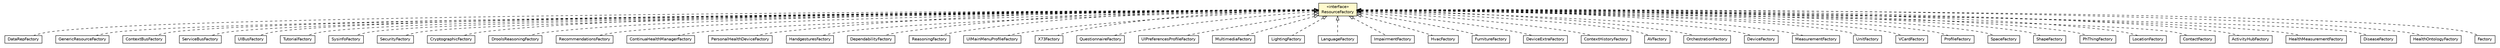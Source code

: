 #!/usr/local/bin/dot
#
# Class diagram 
# Generated by UMLGraph version R5_6-24-gf6e263 (http://www.umlgraph.org/)
#

digraph G {
	edge [fontname="Helvetica",fontsize=10,labelfontname="Helvetica",labelfontsize=10];
	node [fontname="Helvetica",fontsize=10,shape=plaintext];
	nodesep=0.25;
	ranksep=0.5;
	// org.universAAL.middleware.datarep.DataRepFactory
	c6767354 [label=<<table title="org.universAAL.middleware.datarep.DataRepFactory" border="0" cellborder="1" cellspacing="0" cellpadding="2" port="p" href="../datarep/DataRepFactory.html">
		<tr><td><table border="0" cellspacing="0" cellpadding="1">
<tr><td align="center" balign="center"> DataRepFactory </td></tr>
		</table></td></tr>
		</table>>, URL="../datarep/DataRepFactory.html", fontname="Helvetica", fontcolor="black", fontsize=10.0];
	// org.universAAL.middleware.rdf.ResourceFactory
	c6767366 [label=<<table title="org.universAAL.middleware.rdf.ResourceFactory" border="0" cellborder="1" cellspacing="0" cellpadding="2" port="p" bgcolor="lemonChiffon" href="./ResourceFactory.html">
		<tr><td><table border="0" cellspacing="0" cellpadding="1">
<tr><td align="center" balign="center"> &#171;interface&#187; </td></tr>
<tr><td align="center" balign="center"> ResourceFactory </td></tr>
		</table></td></tr>
		</table>>, URL="./ResourceFactory.html", fontname="Helvetica", fontcolor="black", fontsize=10.0];
	// org.universAAL.middleware.owl.generic.GenericResourceFactory
	c6767429 [label=<<table title="org.universAAL.middleware.owl.generic.GenericResourceFactory" border="0" cellborder="1" cellspacing="0" cellpadding="2" port="p" href="../owl/generic/GenericResourceFactory.html">
		<tr><td><table border="0" cellspacing="0" cellpadding="1">
<tr><td align="center" balign="center"> GenericResourceFactory </td></tr>
		</table></td></tr>
		</table>>, URL="../owl/generic/GenericResourceFactory.html", fontname="Helvetica", fontcolor="black", fontsize=10.0];
	// org.universAAL.middleware.context.impl.ContextBusFactory
	c6767664 [label=<<table title="org.universAAL.middleware.context.impl.ContextBusFactory" border="0" cellborder="1" cellspacing="0" cellpadding="2" port="p" href="../context/impl/ContextBusFactory.html">
		<tr><td><table border="0" cellspacing="0" cellpadding="1">
<tr><td align="center" balign="center"> ContextBusFactory </td></tr>
		</table></td></tr>
		</table>>, URL="../context/impl/ContextBusFactory.html", fontname="Helvetica", fontcolor="black", fontsize=10.0];
	// org.universAAL.middleware.service.impl.ServiceBusFactory
	c6767723 [label=<<table title="org.universAAL.middleware.service.impl.ServiceBusFactory" border="0" cellborder="1" cellspacing="0" cellpadding="2" port="p" href="../service/impl/ServiceBusFactory.html">
		<tr><td><table border="0" cellspacing="0" cellpadding="1">
<tr><td align="center" balign="center"> ServiceBusFactory </td></tr>
		</table></td></tr>
		</table>>, URL="../service/impl/ServiceBusFactory.html", fontname="Helvetica", fontcolor="black", fontsize=10.0];
	// org.universAAL.middleware.ui.impl.UIBusFactory
	c6767765 [label=<<table title="org.universAAL.middleware.ui.impl.UIBusFactory" border="0" cellborder="1" cellspacing="0" cellpadding="2" port="p" href="../ui/impl/UIBusFactory.html">
		<tr><td><table border="0" cellspacing="0" cellpadding="1">
<tr><td align="center" balign="center"> UIBusFactory </td></tr>
		</table></td></tr>
		</table>>, URL="../ui/impl/UIBusFactory.html", fontname="Helvetica", fontcolor="black", fontsize=10.0];
	// org.universAAL.ontology.TutorialFactory
	c6767808 [label=<<table title="org.universAAL.ontology.TutorialFactory" border="0" cellborder="1" cellspacing="0" cellpadding="2" port="p" href="../../ontology/TutorialFactory.html">
		<tr><td><table border="0" cellspacing="0" cellpadding="1">
<tr><td align="center" balign="center"> TutorialFactory </td></tr>
		</table></td></tr>
		</table>>, URL="../../ontology/TutorialFactory.html", fontname="Helvetica", fontcolor="black", fontsize=10.0];
	// org.universAAL.ontology.SysinfoFactory
	c6767809 [label=<<table title="org.universAAL.ontology.SysinfoFactory" border="0" cellborder="1" cellspacing="0" cellpadding="2" port="p" href="../../ontology/SysinfoFactory.html">
		<tr><td><table border="0" cellspacing="0" cellpadding="1">
<tr><td align="center" balign="center"> SysinfoFactory </td></tr>
		</table></td></tr>
		</table>>, URL="../../ontology/SysinfoFactory.html", fontname="Helvetica", fontcolor="black", fontsize=10.0];
	// org.universAAL.ontology.SecurityFactory
	c6767812 [label=<<table title="org.universAAL.ontology.SecurityFactory" border="0" cellborder="1" cellspacing="0" cellpadding="2" port="p" href="../../ontology/SecurityFactory.html">
		<tr><td><table border="0" cellspacing="0" cellpadding="1">
<tr><td align="center" balign="center"> SecurityFactory </td></tr>
		</table></td></tr>
		</table>>, URL="../../ontology/SecurityFactory.html", fontname="Helvetica", fontcolor="black", fontsize=10.0];
	// org.universAAL.ontology.CryptographicFactory
	c6767813 [label=<<table title="org.universAAL.ontology.CryptographicFactory" border="0" cellborder="1" cellspacing="0" cellpadding="2" port="p" href="../../ontology/CryptographicFactory.html">
		<tr><td><table border="0" cellspacing="0" cellpadding="1">
<tr><td align="center" balign="center"> CryptographicFactory </td></tr>
		</table></td></tr>
		</table>>, URL="../../ontology/CryptographicFactory.html", fontname="Helvetica", fontcolor="black", fontsize=10.0];
	// org.universAAL.ontology.DroolsReasoningFactory
	c6767816 [label=<<table title="org.universAAL.ontology.DroolsReasoningFactory" border="0" cellborder="1" cellspacing="0" cellpadding="2" port="p" href="../../ontology/DroolsReasoningFactory.html">
		<tr><td><table border="0" cellspacing="0" cellpadding="1">
<tr><td align="center" balign="center"> DroolsReasoningFactory </td></tr>
		</table></td></tr>
		</table>>, URL="../../ontology/DroolsReasoningFactory.html", fontname="Helvetica", fontcolor="black", fontsize=10.0];
	// org.universAAL.ontology.RecommendationsFactory
	c6767818 [label=<<table title="org.universAAL.ontology.RecommendationsFactory" border="0" cellborder="1" cellspacing="0" cellpadding="2" port="p" href="../../ontology/RecommendationsFactory.html">
		<tr><td><table border="0" cellspacing="0" cellpadding="1">
<tr><td align="center" balign="center"> RecommendationsFactory </td></tr>
		</table></td></tr>
		</table>>, URL="../../ontology/RecommendationsFactory.html", fontname="Helvetica", fontcolor="black", fontsize=10.0];
	// org.universAAL.ontology.ContinuaHealthManagerFactory
	c6767819 [label=<<table title="org.universAAL.ontology.ContinuaHealthManagerFactory" border="0" cellborder="1" cellspacing="0" cellpadding="2" port="p" href="../../ontology/ContinuaHealthManagerFactory.html">
		<tr><td><table border="0" cellspacing="0" cellpadding="1">
<tr><td align="center" balign="center"> ContinuaHealthManagerFactory </td></tr>
		</table></td></tr>
		</table>>, URL="../../ontology/ContinuaHealthManagerFactory.html", fontname="Helvetica", fontcolor="black", fontsize=10.0];
	// org.universAAL.ontology.PersonalHealthDeviceFactory
	c6767821 [label=<<table title="org.universAAL.ontology.PersonalHealthDeviceFactory" border="0" cellborder="1" cellspacing="0" cellpadding="2" port="p" href="../../ontology/PersonalHealthDeviceFactory.html">
		<tr><td><table border="0" cellspacing="0" cellpadding="1">
<tr><td align="center" balign="center"> PersonalHealthDeviceFactory </td></tr>
		</table></td></tr>
		</table>>, URL="../../ontology/PersonalHealthDeviceFactory.html", fontname="Helvetica", fontcolor="black", fontsize=10.0];
	// org.universAAL.ontology.HandgesturesFactory
	c6767824 [label=<<table title="org.universAAL.ontology.HandgesturesFactory" border="0" cellborder="1" cellspacing="0" cellpadding="2" port="p" href="../../ontology/HandgesturesFactory.html">
		<tr><td><table border="0" cellspacing="0" cellpadding="1">
<tr><td align="center" balign="center"> HandgesturesFactory </td></tr>
		</table></td></tr>
		</table>>, URL="../../ontology/HandgesturesFactory.html", fontname="Helvetica", fontcolor="black", fontsize=10.0];
	// org.universAAL.ontology.DependabilityFactory
	c6767825 [label=<<table title="org.universAAL.ontology.DependabilityFactory" border="0" cellborder="1" cellspacing="0" cellpadding="2" port="p" href="../../ontology/DependabilityFactory.html">
		<tr><td><table border="0" cellspacing="0" cellpadding="1">
<tr><td align="center" balign="center"> DependabilityFactory </td></tr>
		</table></td></tr>
		</table>>, URL="../../ontology/DependabilityFactory.html", fontname="Helvetica", fontcolor="black", fontsize=10.0];
	// org.universAAL.ontology.ReasoningFactory
	c6767827 [label=<<table title="org.universAAL.ontology.ReasoningFactory" border="0" cellborder="1" cellspacing="0" cellpadding="2" port="p" href="../../ontology/ReasoningFactory.html">
		<tr><td><table border="0" cellspacing="0" cellpadding="1">
<tr><td align="center" balign="center"> ReasoningFactory </td></tr>
		</table></td></tr>
		</table>>, URL="../../ontology/ReasoningFactory.html", fontname="Helvetica", fontcolor="black", fontsize=10.0];
	// org.universAAL.ontology.UIMainMenuProfileFactory
	c6767830 [label=<<table title="org.universAAL.ontology.UIMainMenuProfileFactory" border="0" cellborder="1" cellspacing="0" cellpadding="2" port="p" href="../../ontology/UIMainMenuProfileFactory.html">
		<tr><td><table border="0" cellspacing="0" cellpadding="1">
<tr><td align="center" balign="center"> UIMainMenuProfileFactory </td></tr>
		</table></td></tr>
		</table>>, URL="../../ontology/UIMainMenuProfileFactory.html", fontname="Helvetica", fontcolor="black", fontsize=10.0];
	// org.universAAL.ontology.X73Factory
	c6767832 [label=<<table title="org.universAAL.ontology.X73Factory" border="0" cellborder="1" cellspacing="0" cellpadding="2" port="p" href="../../ontology/X73Factory.html">
		<tr><td><table border="0" cellspacing="0" cellpadding="1">
<tr><td align="center" balign="center"> X73Factory </td></tr>
		</table></td></tr>
		</table>>, URL="../../ontology/X73Factory.html", fontname="Helvetica", fontcolor="black", fontsize=10.0];
	// org.universAAL.ontology.QuestionnaireFactory
	c6767833 [label=<<table title="org.universAAL.ontology.QuestionnaireFactory" border="0" cellborder="1" cellspacing="0" cellpadding="2" port="p" href="../../ontology/QuestionnaireFactory.html">
		<tr><td><table border="0" cellspacing="0" cellpadding="1">
<tr><td align="center" balign="center"> QuestionnaireFactory </td></tr>
		</table></td></tr>
		</table>>, URL="../../ontology/QuestionnaireFactory.html", fontname="Helvetica", fontcolor="black", fontsize=10.0];
	// org.universAAL.ontology.UIPreferencesProfileFactory
	c6767836 [label=<<table title="org.universAAL.ontology.UIPreferencesProfileFactory" border="0" cellborder="1" cellspacing="0" cellpadding="2" port="p" href="../../ontology/UIPreferencesProfileFactory.html">
		<tr><td><table border="0" cellspacing="0" cellpadding="1">
<tr><td align="center" balign="center"> UIPreferencesProfileFactory </td></tr>
		</table></td></tr>
		</table>>, URL="../../ontology/UIPreferencesProfileFactory.html", fontname="Helvetica", fontcolor="black", fontsize=10.0];
	// org.universAAL.ontology.MultimediaFactory
	c6767838 [label=<<table title="org.universAAL.ontology.MultimediaFactory" border="0" cellborder="1" cellspacing="0" cellpadding="2" port="p" href="../../ontology/MultimediaFactory.html">
		<tr><td><table border="0" cellspacing="0" cellpadding="1">
<tr><td align="center" balign="center"> MultimediaFactory </td></tr>
		</table></td></tr>
		</table>>, URL="../../ontology/MultimediaFactory.html", fontname="Helvetica", fontcolor="black", fontsize=10.0];
	// org.universAAL.ontology.LightingFactory
	c6767839 [label=<<table title="org.universAAL.ontology.LightingFactory" border="0" cellborder="1" cellspacing="0" cellpadding="2" port="p" href="../../ontology/LightingFactory.html">
		<tr><td><table border="0" cellspacing="0" cellpadding="1">
<tr><td align="center" balign="center"> LightingFactory </td></tr>
		</table></td></tr>
		</table>>, URL="../../ontology/LightingFactory.html", fontname="Helvetica", fontcolor="black", fontsize=10.0];
	// org.universAAL.ontology.LanguageFactory
	c6767842 [label=<<table title="org.universAAL.ontology.LanguageFactory" border="0" cellborder="1" cellspacing="0" cellpadding="2" port="p" href="../../ontology/LanguageFactory.html">
		<tr><td><table border="0" cellspacing="0" cellpadding="1">
<tr><td align="center" balign="center"> LanguageFactory </td></tr>
		</table></td></tr>
		</table>>, URL="../../ontology/LanguageFactory.html", fontname="Helvetica", fontcolor="black", fontsize=10.0];
	// org.universAAL.ontology.ImpairmentFactory
	c6767844 [label=<<table title="org.universAAL.ontology.ImpairmentFactory" border="0" cellborder="1" cellspacing="0" cellpadding="2" port="p" href="../../ontology/ImpairmentFactory.html">
		<tr><td><table border="0" cellspacing="0" cellpadding="1">
<tr><td align="center" balign="center"> ImpairmentFactory </td></tr>
		</table></td></tr>
		</table>>, URL="../../ontology/ImpairmentFactory.html", fontname="Helvetica", fontcolor="black", fontsize=10.0];
	// org.universAAL.ontology.HvacFactory
	c6767845 [label=<<table title="org.universAAL.ontology.HvacFactory" border="0" cellborder="1" cellspacing="0" cellpadding="2" port="p" href="../../ontology/HvacFactory.html">
		<tr><td><table border="0" cellspacing="0" cellpadding="1">
<tr><td align="center" balign="center"> HvacFactory </td></tr>
		</table></td></tr>
		</table>>, URL="../../ontology/HvacFactory.html", fontname="Helvetica", fontcolor="black", fontsize=10.0];
	// org.universAAL.ontology.FurnitureFactory
	c6767848 [label=<<table title="org.universAAL.ontology.FurnitureFactory" border="0" cellborder="1" cellspacing="0" cellpadding="2" port="p" href="../../ontology/FurnitureFactory.html">
		<tr><td><table border="0" cellspacing="0" cellpadding="1">
<tr><td align="center" balign="center"> FurnitureFactory </td></tr>
		</table></td></tr>
		</table>>, URL="../../ontology/FurnitureFactory.html", fontname="Helvetica", fontcolor="black", fontsize=10.0];
	// org.universAAL.ontology.DeviceExtraFactory
	c6767850 [label=<<table title="org.universAAL.ontology.DeviceExtraFactory" border="0" cellborder="1" cellspacing="0" cellpadding="2" port="p" href="../../ontology/DeviceExtraFactory.html">
		<tr><td><table border="0" cellspacing="0" cellpadding="1">
<tr><td align="center" balign="center"> DeviceExtraFactory </td></tr>
		</table></td></tr>
		</table>>, URL="../../ontology/DeviceExtraFactory.html", fontname="Helvetica", fontcolor="black", fontsize=10.0];
	// org.universAAL.ontology.ContextHistoryFactory
	c6767853 [label=<<table title="org.universAAL.ontology.ContextHistoryFactory" border="0" cellborder="1" cellspacing="0" cellpadding="2" port="p" href="../../ontology/ContextHistoryFactory.html">
		<tr><td><table border="0" cellspacing="0" cellpadding="1">
<tr><td align="center" balign="center"> ContextHistoryFactory </td></tr>
		</table></td></tr>
		</table>>, URL="../../ontology/ContextHistoryFactory.html", fontname="Helvetica", fontcolor="black", fontsize=10.0];
	// org.universAAL.ontology.AVFactory
	c6767854 [label=<<table title="org.universAAL.ontology.AVFactory" border="0" cellborder="1" cellspacing="0" cellpadding="2" port="p" href="../../ontology/AVFactory.html">
		<tr><td><table border="0" cellspacing="0" cellpadding="1">
<tr><td align="center" balign="center"> AVFactory </td></tr>
		</table></td></tr>
		</table>>, URL="../../ontology/AVFactory.html", fontname="Helvetica", fontcolor="black", fontsize=10.0];
	// org.universAAL.ontology.OrchestrationFactory
	c6767856 [label=<<table title="org.universAAL.ontology.OrchestrationFactory" border="0" cellborder="1" cellspacing="0" cellpadding="2" port="p" href="../../ontology/OrchestrationFactory.html">
		<tr><td><table border="0" cellspacing="0" cellpadding="1">
<tr><td align="center" balign="center"> OrchestrationFactory </td></tr>
		</table></td></tr>
		</table>>, URL="../../ontology/OrchestrationFactory.html", fontname="Helvetica", fontcolor="black", fontsize=10.0];
	// org.universAAL.ontology.DeviceFactory
	c6767859 [label=<<table title="org.universAAL.ontology.DeviceFactory" border="0" cellborder="1" cellspacing="0" cellpadding="2" port="p" href="../../ontology/DeviceFactory.html">
		<tr><td><table border="0" cellspacing="0" cellpadding="1">
<tr><td align="center" balign="center"> DeviceFactory </td></tr>
		</table></td></tr>
		</table>>, URL="../../ontology/DeviceFactory.html", fontname="Helvetica", fontcolor="black", fontsize=10.0];
	// org.universAAL.ontology.MeasurementFactory
	c6767862 [label=<<table title="org.universAAL.ontology.MeasurementFactory" border="0" cellborder="1" cellspacing="0" cellpadding="2" port="p" href="../../ontology/MeasurementFactory.html">
		<tr><td><table border="0" cellspacing="0" cellpadding="1">
<tr><td align="center" balign="center"> MeasurementFactory </td></tr>
		</table></td></tr>
		</table>>, URL="../../ontology/MeasurementFactory.html", fontname="Helvetica", fontcolor="black", fontsize=10.0];
	// org.universAAL.ontology.UnitFactory
	c6767863 [label=<<table title="org.universAAL.ontology.UnitFactory" border="0" cellborder="1" cellspacing="0" cellpadding="2" port="p" href="../../ontology/UnitFactory.html">
		<tr><td><table border="0" cellspacing="0" cellpadding="1">
<tr><td align="center" balign="center"> UnitFactory </td></tr>
		</table></td></tr>
		</table>>, URL="../../ontology/UnitFactory.html", fontname="Helvetica", fontcolor="black", fontsize=10.0];
	// org.universAAL.ontology.VCardFactory
	c6767865 [label=<<table title="org.universAAL.ontology.VCardFactory" border="0" cellborder="1" cellspacing="0" cellpadding="2" port="p" href="../../ontology/VCardFactory.html">
		<tr><td><table border="0" cellspacing="0" cellpadding="1">
<tr><td align="center" balign="center"> VCardFactory </td></tr>
		</table></td></tr>
		</table>>, URL="../../ontology/VCardFactory.html", fontname="Helvetica", fontcolor="black", fontsize=10.0];
	// org.universAAL.ontology.ProfileFactory
	c6767867 [label=<<table title="org.universAAL.ontology.ProfileFactory" border="0" cellborder="1" cellspacing="0" cellpadding="2" port="p" href="../../ontology/ProfileFactory.html">
		<tr><td><table border="0" cellspacing="0" cellpadding="1">
<tr><td align="center" balign="center"> ProfileFactory </td></tr>
		</table></td></tr>
		</table>>, URL="../../ontology/ProfileFactory.html", fontname="Helvetica", fontcolor="black", fontsize=10.0];
	// org.universAAL.ontology.SpaceFactory
	c6767868 [label=<<table title="org.universAAL.ontology.SpaceFactory" border="0" cellborder="1" cellspacing="0" cellpadding="2" port="p" href="../../ontology/SpaceFactory.html">
		<tr><td><table border="0" cellspacing="0" cellpadding="1">
<tr><td align="center" balign="center"> SpaceFactory </td></tr>
		</table></td></tr>
		</table>>, URL="../../ontology/SpaceFactory.html", fontname="Helvetica", fontcolor="black", fontsize=10.0];
	// org.universAAL.ontology.ShapeFactory
	c6767869 [label=<<table title="org.universAAL.ontology.ShapeFactory" border="0" cellborder="1" cellspacing="0" cellpadding="2" port="p" href="../../ontology/ShapeFactory.html">
		<tr><td><table border="0" cellspacing="0" cellpadding="1">
<tr><td align="center" balign="center"> ShapeFactory </td></tr>
		</table></td></tr>
		</table>>, URL="../../ontology/ShapeFactory.html", fontname="Helvetica", fontcolor="black", fontsize=10.0];
	// org.universAAL.ontology.PhThingFactory
	c6767870 [label=<<table title="org.universAAL.ontology.PhThingFactory" border="0" cellborder="1" cellspacing="0" cellpadding="2" port="p" href="../../ontology/PhThingFactory.html">
		<tr><td><table border="0" cellspacing="0" cellpadding="1">
<tr><td align="center" balign="center"> PhThingFactory </td></tr>
		</table></td></tr>
		</table>>, URL="../../ontology/PhThingFactory.html", fontname="Helvetica", fontcolor="black", fontsize=10.0];
	// org.universAAL.ontology.LocationFactory
	c6767871 [label=<<table title="org.universAAL.ontology.LocationFactory" border="0" cellborder="1" cellspacing="0" cellpadding="2" port="p" href="../../ontology/LocationFactory.html">
		<tr><td><table border="0" cellspacing="0" cellpadding="1">
<tr><td align="center" balign="center"> LocationFactory </td></tr>
		</table></td></tr>
		</table>>, URL="../../ontology/LocationFactory.html", fontname="Helvetica", fontcolor="black", fontsize=10.0];
	// org.universAAL.ontology.profile.ContactFactory
	c6767898 [label=<<table title="org.universAAL.ontology.profile.ContactFactory" border="0" cellborder="1" cellspacing="0" cellpadding="2" port="p" href="../../ontology/profile/ContactFactory.html">
		<tr><td><table border="0" cellspacing="0" cellpadding="1">
<tr><td align="center" balign="center"> ContactFactory </td></tr>
		</table></td></tr>
		</table>>, URL="../../ontology/profile/ContactFactory.html", fontname="Helvetica", fontcolor="black", fontsize=10.0];
	// org.universAAL.ontology.activityhub.factory.ActivityHubFactory
	c6768106 [label=<<table title="org.universAAL.ontology.activityhub.factory.ActivityHubFactory" border="0" cellborder="1" cellspacing="0" cellpadding="2" port="p" href="../../ontology/activityhub/factory/ActivityHubFactory.html">
		<tr><td><table border="0" cellspacing="0" cellpadding="1">
<tr><td align="center" balign="center"> ActivityHubFactory </td></tr>
		</table></td></tr>
		</table>>, URL="../../ontology/activityhub/factory/ActivityHubFactory.html", fontname="Helvetica", fontcolor="black", fontsize=10.0];
	// org.universAAL.ontology.healthmeasurement.HealthMeasurementFactory
	c6768278 [label=<<table title="org.universAAL.ontology.healthmeasurement.HealthMeasurementFactory" border="0" cellborder="1" cellspacing="0" cellpadding="2" port="p" href="../../ontology/healthmeasurement/HealthMeasurementFactory.html">
		<tr><td><table border="0" cellspacing="0" cellpadding="1">
<tr><td align="center" balign="center"> HealthMeasurementFactory </td></tr>
		</table></td></tr>
		</table>>, URL="../../ontology/healthmeasurement/HealthMeasurementFactory.html", fontname="Helvetica", fontcolor="black", fontsize=10.0];
	// org.universAAL.ontology.disease.DiseaseFactory
	c6768295 [label=<<table title="org.universAAL.ontology.disease.DiseaseFactory" border="0" cellborder="1" cellspacing="0" cellpadding="2" port="p" href="../../ontology/disease/DiseaseFactory.html">
		<tr><td><table border="0" cellspacing="0" cellpadding="1">
<tr><td align="center" balign="center"> DiseaseFactory </td></tr>
		</table></td></tr>
		</table>>, URL="../../ontology/disease/DiseaseFactory.html", fontname="Helvetica", fontcolor="black", fontsize=10.0];
	// org.universAAL.ontology.health.HealthOntologyFactory
	c6768319 [label=<<table title="org.universAAL.ontology.health.HealthOntologyFactory" border="0" cellborder="1" cellspacing="0" cellpadding="2" port="p" href="../../ontology/health/HealthOntologyFactory.html">
		<tr><td><table border="0" cellspacing="0" cellpadding="1">
<tr><td align="center" balign="center"> HealthOntologyFactory </td></tr>
		</table></td></tr>
		</table>>, URL="../../ontology/health/HealthOntologyFactory.html", fontname="Helvetica", fontcolor="black", fontsize=10.0];
	// org.universAAL.middleware.managers.configuration.core.owl.ConfigurationOntology.Factory
	c6768462 [label=<<table title="org.universAAL.middleware.managers.configuration.core.owl.ConfigurationOntology.Factory" border="0" cellborder="1" cellspacing="0" cellpadding="2" port="p" href="../managers/configuration/core/owl/ConfigurationOntology.Factory.html">
		<tr><td><table border="0" cellspacing="0" cellpadding="1">
<tr><td align="center" balign="center"> Factory </td></tr>
		</table></td></tr>
		</table>>, URL="../managers/configuration/core/owl/ConfigurationOntology.Factory.html", fontname="Helvetica", fontcolor="black", fontsize=10.0];
	//org.universAAL.middleware.datarep.DataRepFactory implements org.universAAL.middleware.rdf.ResourceFactory
	c6767366:p -> c6767354:p [dir=back,arrowtail=empty,style=dashed];
	//org.universAAL.middleware.owl.generic.GenericResourceFactory implements org.universAAL.middleware.rdf.ResourceFactory
	c6767366:p -> c6767429:p [dir=back,arrowtail=empty,style=dashed];
	//org.universAAL.middleware.context.impl.ContextBusFactory implements org.universAAL.middleware.rdf.ResourceFactory
	c6767366:p -> c6767664:p [dir=back,arrowtail=empty,style=dashed];
	//org.universAAL.middleware.service.impl.ServiceBusFactory implements org.universAAL.middleware.rdf.ResourceFactory
	c6767366:p -> c6767723:p [dir=back,arrowtail=empty,style=dashed];
	//org.universAAL.middleware.ui.impl.UIBusFactory implements org.universAAL.middleware.rdf.ResourceFactory
	c6767366:p -> c6767765:p [dir=back,arrowtail=empty,style=dashed];
	//org.universAAL.ontology.TutorialFactory implements org.universAAL.middleware.rdf.ResourceFactory
	c6767366:p -> c6767808:p [dir=back,arrowtail=empty,style=dashed];
	//org.universAAL.ontology.SysinfoFactory implements org.universAAL.middleware.rdf.ResourceFactory
	c6767366:p -> c6767809:p [dir=back,arrowtail=empty,style=dashed];
	//org.universAAL.ontology.SecurityFactory implements org.universAAL.middleware.rdf.ResourceFactory
	c6767366:p -> c6767812:p [dir=back,arrowtail=empty,style=dashed];
	//org.universAAL.ontology.CryptographicFactory implements org.universAAL.middleware.rdf.ResourceFactory
	c6767366:p -> c6767813:p [dir=back,arrowtail=empty,style=dashed];
	//org.universAAL.ontology.DroolsReasoningFactory implements org.universAAL.middleware.rdf.ResourceFactory
	c6767366:p -> c6767816:p [dir=back,arrowtail=empty,style=dashed];
	//org.universAAL.ontology.RecommendationsFactory implements org.universAAL.middleware.rdf.ResourceFactory
	c6767366:p -> c6767818:p [dir=back,arrowtail=empty,style=dashed];
	//org.universAAL.ontology.ContinuaHealthManagerFactory implements org.universAAL.middleware.rdf.ResourceFactory
	c6767366:p -> c6767819:p [dir=back,arrowtail=empty,style=dashed];
	//org.universAAL.ontology.PersonalHealthDeviceFactory implements org.universAAL.middleware.rdf.ResourceFactory
	c6767366:p -> c6767821:p [dir=back,arrowtail=empty,style=dashed];
	//org.universAAL.ontology.HandgesturesFactory implements org.universAAL.middleware.rdf.ResourceFactory
	c6767366:p -> c6767824:p [dir=back,arrowtail=empty,style=dashed];
	//org.universAAL.ontology.DependabilityFactory implements org.universAAL.middleware.rdf.ResourceFactory
	c6767366:p -> c6767825:p [dir=back,arrowtail=empty,style=dashed];
	//org.universAAL.ontology.ReasoningFactory implements org.universAAL.middleware.rdf.ResourceFactory
	c6767366:p -> c6767827:p [dir=back,arrowtail=empty,style=dashed];
	//org.universAAL.ontology.UIMainMenuProfileFactory implements org.universAAL.middleware.rdf.ResourceFactory
	c6767366:p -> c6767830:p [dir=back,arrowtail=empty,style=dashed];
	//org.universAAL.ontology.X73Factory implements org.universAAL.middleware.rdf.ResourceFactory
	c6767366:p -> c6767832:p [dir=back,arrowtail=empty,style=dashed];
	//org.universAAL.ontology.QuestionnaireFactory implements org.universAAL.middleware.rdf.ResourceFactory
	c6767366:p -> c6767833:p [dir=back,arrowtail=empty,style=dashed];
	//org.universAAL.ontology.UIPreferencesProfileFactory implements org.universAAL.middleware.rdf.ResourceFactory
	c6767366:p -> c6767836:p [dir=back,arrowtail=empty,style=dashed];
	//org.universAAL.ontology.MultimediaFactory implements org.universAAL.middleware.rdf.ResourceFactory
	c6767366:p -> c6767838:p [dir=back,arrowtail=empty,style=dashed];
	//org.universAAL.ontology.LightingFactory implements org.universAAL.middleware.rdf.ResourceFactory
	c6767366:p -> c6767839:p [dir=back,arrowtail=empty,style=dashed];
	//org.universAAL.ontology.LanguageFactory implements org.universAAL.middleware.rdf.ResourceFactory
	c6767366:p -> c6767842:p [dir=back,arrowtail=empty,style=dashed];
	//org.universAAL.ontology.ImpairmentFactory implements org.universAAL.middleware.rdf.ResourceFactory
	c6767366:p -> c6767844:p [dir=back,arrowtail=empty,style=dashed];
	//org.universAAL.ontology.HvacFactory implements org.universAAL.middleware.rdf.ResourceFactory
	c6767366:p -> c6767845:p [dir=back,arrowtail=empty,style=dashed];
	//org.universAAL.ontology.FurnitureFactory implements org.universAAL.middleware.rdf.ResourceFactory
	c6767366:p -> c6767848:p [dir=back,arrowtail=empty,style=dashed];
	//org.universAAL.ontology.DeviceExtraFactory implements org.universAAL.middleware.rdf.ResourceFactory
	c6767366:p -> c6767850:p [dir=back,arrowtail=empty,style=dashed];
	//org.universAAL.ontology.ContextHistoryFactory implements org.universAAL.middleware.rdf.ResourceFactory
	c6767366:p -> c6767853:p [dir=back,arrowtail=empty,style=dashed];
	//org.universAAL.ontology.AVFactory implements org.universAAL.middleware.rdf.ResourceFactory
	c6767366:p -> c6767854:p [dir=back,arrowtail=empty,style=dashed];
	//org.universAAL.ontology.OrchestrationFactory implements org.universAAL.middleware.rdf.ResourceFactory
	c6767366:p -> c6767856:p [dir=back,arrowtail=empty,style=dashed];
	//org.universAAL.ontology.DeviceFactory implements org.universAAL.middleware.rdf.ResourceFactory
	c6767366:p -> c6767859:p [dir=back,arrowtail=empty,style=dashed];
	//org.universAAL.ontology.MeasurementFactory implements org.universAAL.middleware.rdf.ResourceFactory
	c6767366:p -> c6767862:p [dir=back,arrowtail=empty,style=dashed];
	//org.universAAL.ontology.UnitFactory implements org.universAAL.middleware.rdf.ResourceFactory
	c6767366:p -> c6767863:p [dir=back,arrowtail=empty,style=dashed];
	//org.universAAL.ontology.VCardFactory implements org.universAAL.middleware.rdf.ResourceFactory
	c6767366:p -> c6767865:p [dir=back,arrowtail=empty,style=dashed];
	//org.universAAL.ontology.ProfileFactory implements org.universAAL.middleware.rdf.ResourceFactory
	c6767366:p -> c6767867:p [dir=back,arrowtail=empty,style=dashed];
	//org.universAAL.ontology.SpaceFactory implements org.universAAL.middleware.rdf.ResourceFactory
	c6767366:p -> c6767868:p [dir=back,arrowtail=empty,style=dashed];
	//org.universAAL.ontology.ShapeFactory implements org.universAAL.middleware.rdf.ResourceFactory
	c6767366:p -> c6767869:p [dir=back,arrowtail=empty,style=dashed];
	//org.universAAL.ontology.PhThingFactory implements org.universAAL.middleware.rdf.ResourceFactory
	c6767366:p -> c6767870:p [dir=back,arrowtail=empty,style=dashed];
	//org.universAAL.ontology.LocationFactory implements org.universAAL.middleware.rdf.ResourceFactory
	c6767366:p -> c6767871:p [dir=back,arrowtail=empty,style=dashed];
	//org.universAAL.ontology.profile.ContactFactory implements org.universAAL.middleware.rdf.ResourceFactory
	c6767366:p -> c6767898:p [dir=back,arrowtail=empty,style=dashed];
	//org.universAAL.ontology.activityhub.factory.ActivityHubFactory implements org.universAAL.middleware.rdf.ResourceFactory
	c6767366:p -> c6768106:p [dir=back,arrowtail=empty,style=dashed];
	//org.universAAL.ontology.healthmeasurement.HealthMeasurementFactory implements org.universAAL.middleware.rdf.ResourceFactory
	c6767366:p -> c6768278:p [dir=back,arrowtail=empty,style=dashed];
	//org.universAAL.ontology.disease.DiseaseFactory implements org.universAAL.middleware.rdf.ResourceFactory
	c6767366:p -> c6768295:p [dir=back,arrowtail=empty,style=dashed];
	//org.universAAL.ontology.health.HealthOntologyFactory implements org.universAAL.middleware.rdf.ResourceFactory
	c6767366:p -> c6768319:p [dir=back,arrowtail=empty,style=dashed];
	//org.universAAL.middleware.managers.configuration.core.owl.ConfigurationOntology.Factory implements org.universAAL.middleware.rdf.ResourceFactory
	c6767366:p -> c6768462:p [dir=back,arrowtail=empty,style=dashed];
}

